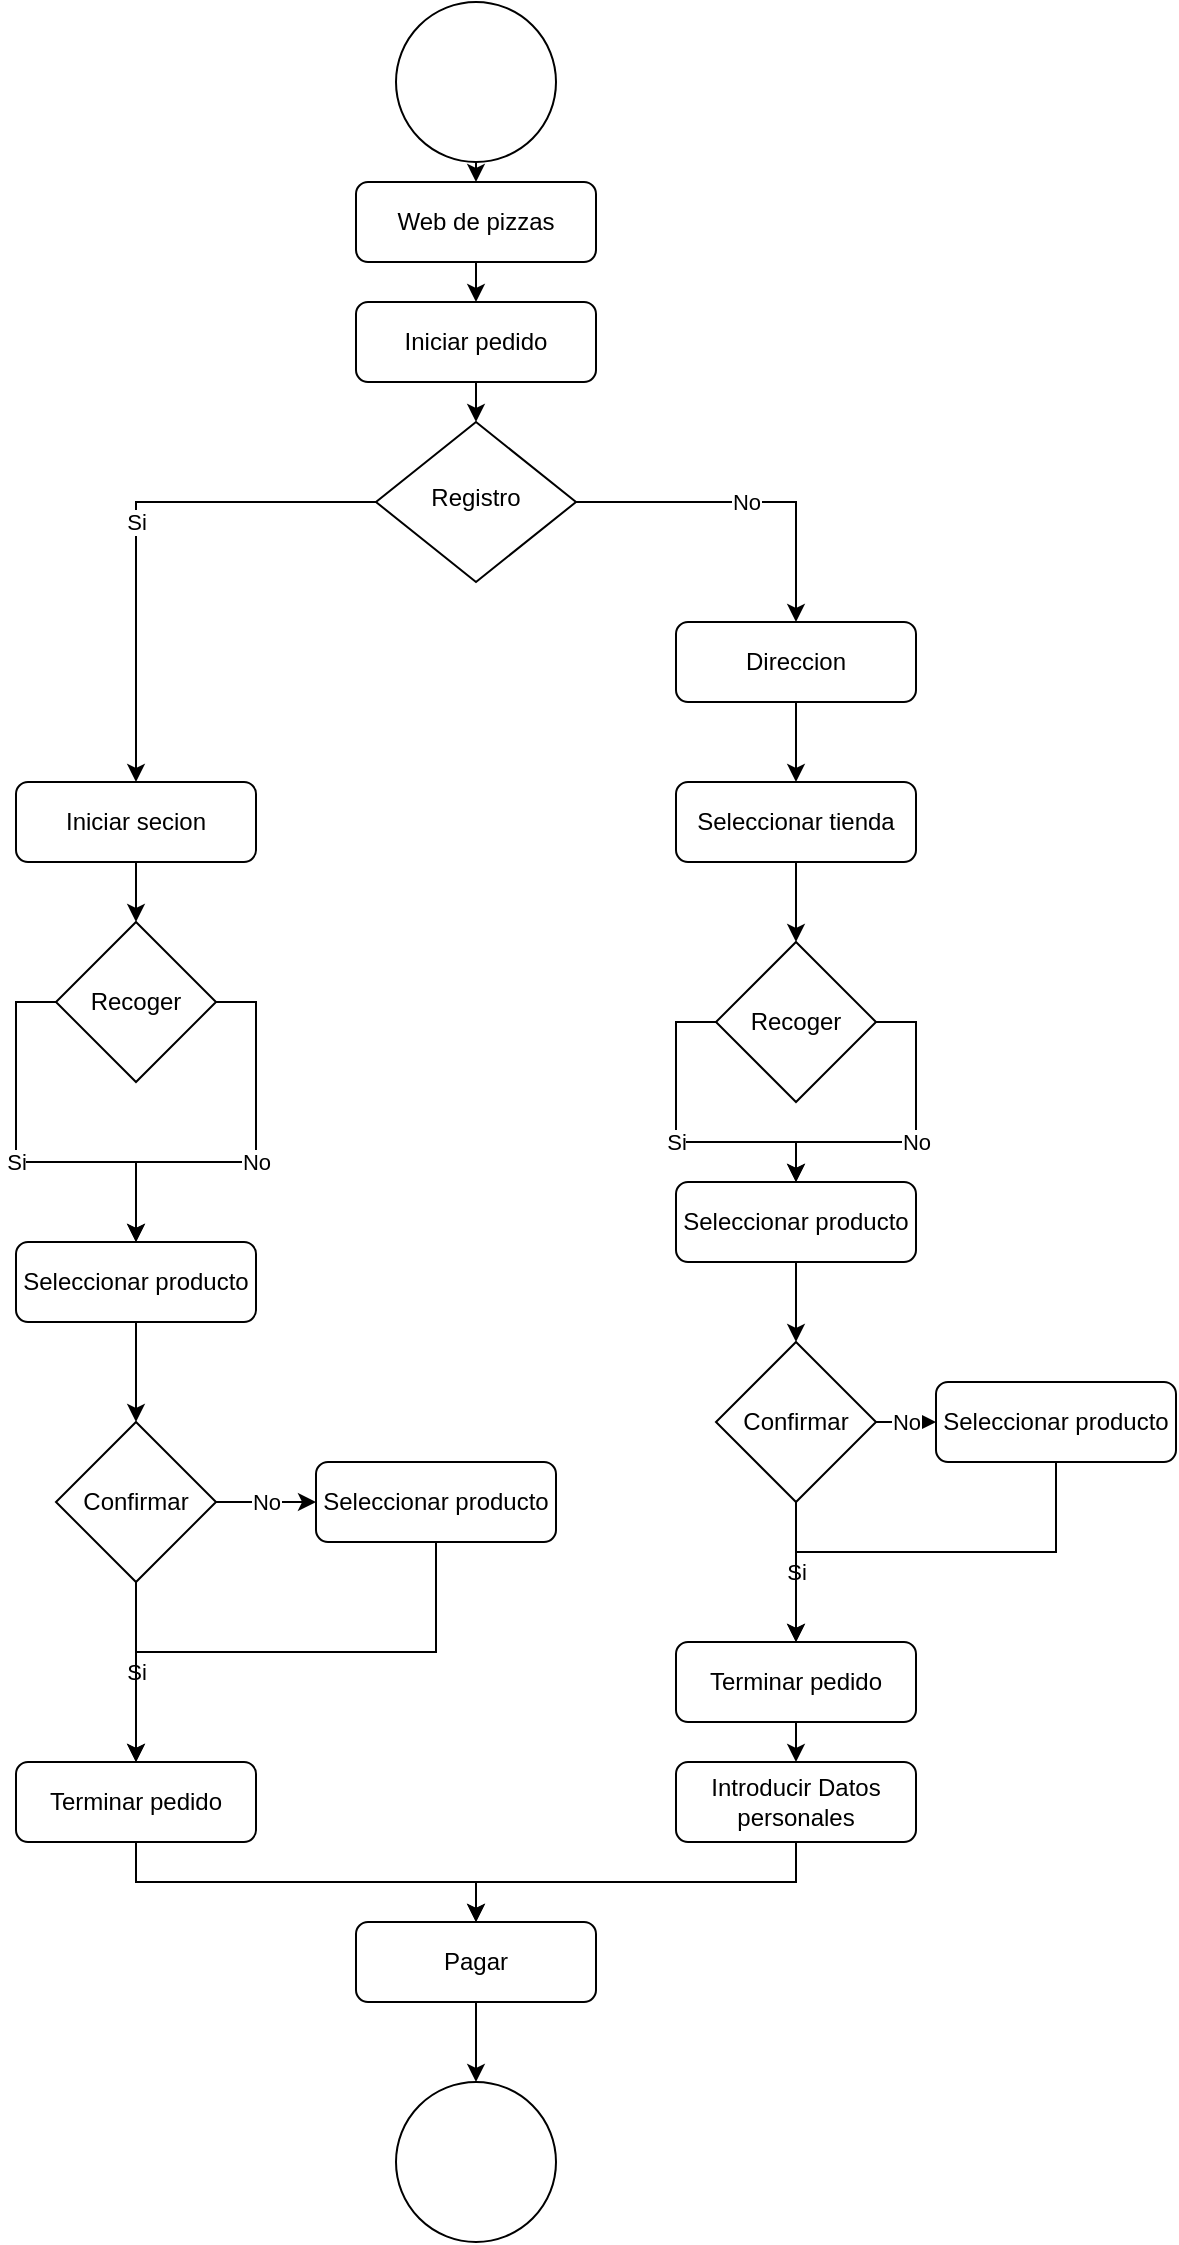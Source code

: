 <mxfile version="20.6.2" type="device"><diagram id="C5RBs43oDa-KdzZeNtuy" name="Page-1"><mxGraphModel dx="1406" dy="826" grid="1" gridSize="10" guides="1" tooltips="1" connect="1" arrows="1" fold="1" page="1" pageScale="1" pageWidth="827" pageHeight="1169" math="0" shadow="0"><root><mxCell id="WIyWlLk6GJQsqaUBKTNV-0"/><mxCell id="WIyWlLk6GJQsqaUBKTNV-1" parent="WIyWlLk6GJQsqaUBKTNV-0"/><mxCell id="tzgIK-G4Y8pZDyzkMgzP-5" style="edgeStyle=orthogonalEdgeStyle;rounded=0;orthogonalLoop=1;jettySize=auto;html=1;exitX=0.5;exitY=1;exitDx=0;exitDy=0;entryX=0.5;entryY=0;entryDx=0;entryDy=0;" parent="WIyWlLk6GJQsqaUBKTNV-1" source="WIyWlLk6GJQsqaUBKTNV-3" target="WIyWlLk6GJQsqaUBKTNV-7" edge="1"><mxGeometry relative="1" as="geometry"/></mxCell><mxCell id="WIyWlLk6GJQsqaUBKTNV-3" value="Web de pizzas" style="rounded=1;whiteSpace=wrap;html=1;fontSize=12;glass=0;strokeWidth=1;shadow=0;" parent="WIyWlLk6GJQsqaUBKTNV-1" vertex="1"><mxGeometry x="330" y="90" width="120" height="40" as="geometry"/></mxCell><mxCell id="tzgIK-G4Y8pZDyzkMgzP-7" value="Si" style="edgeStyle=orthogonalEdgeStyle;rounded=0;orthogonalLoop=1;jettySize=auto;html=1;exitX=0;exitY=0.5;exitDx=0;exitDy=0;" parent="WIyWlLk6GJQsqaUBKTNV-1" source="WIyWlLk6GJQsqaUBKTNV-6" target="WIyWlLk6GJQsqaUBKTNV-11" edge="1"><mxGeometry relative="1" as="geometry"/></mxCell><mxCell id="tzgIK-G4Y8pZDyzkMgzP-30" value="No" style="edgeStyle=orthogonalEdgeStyle;rounded=0;orthogonalLoop=1;jettySize=auto;html=1;exitX=1;exitY=0.5;exitDx=0;exitDy=0;entryX=0.5;entryY=0;entryDx=0;entryDy=0;" parent="WIyWlLk6GJQsqaUBKTNV-1" source="WIyWlLk6GJQsqaUBKTNV-6" target="WIyWlLk6GJQsqaUBKTNV-12" edge="1"><mxGeometry relative="1" as="geometry"/></mxCell><mxCell id="WIyWlLk6GJQsqaUBKTNV-6" value="Registro" style="rhombus;whiteSpace=wrap;html=1;shadow=0;fontFamily=Helvetica;fontSize=12;align=center;strokeWidth=1;spacing=6;spacingTop=-4;" parent="WIyWlLk6GJQsqaUBKTNV-1" vertex="1"><mxGeometry x="340" y="210" width="100" height="80" as="geometry"/></mxCell><mxCell id="tzgIK-G4Y8pZDyzkMgzP-6" style="edgeStyle=orthogonalEdgeStyle;rounded=0;orthogonalLoop=1;jettySize=auto;html=1;exitX=0.5;exitY=1;exitDx=0;exitDy=0;entryX=0.5;entryY=0;entryDx=0;entryDy=0;" parent="WIyWlLk6GJQsqaUBKTNV-1" source="WIyWlLk6GJQsqaUBKTNV-7" target="WIyWlLk6GJQsqaUBKTNV-6" edge="1"><mxGeometry relative="1" as="geometry"/></mxCell><mxCell id="WIyWlLk6GJQsqaUBKTNV-7" value="Iniciar pedido" style="rounded=1;whiteSpace=wrap;html=1;fontSize=12;glass=0;strokeWidth=1;shadow=0;" parent="WIyWlLk6GJQsqaUBKTNV-1" vertex="1"><mxGeometry x="330" y="150" width="120" height="40" as="geometry"/></mxCell><mxCell id="tzgIK-G4Y8pZDyzkMgzP-13" style="edgeStyle=orthogonalEdgeStyle;rounded=0;orthogonalLoop=1;jettySize=auto;html=1;exitX=0.5;exitY=1;exitDx=0;exitDy=0;" parent="WIyWlLk6GJQsqaUBKTNV-1" source="WIyWlLk6GJQsqaUBKTNV-11" target="tzgIK-G4Y8pZDyzkMgzP-12" edge="1"><mxGeometry relative="1" as="geometry"/></mxCell><mxCell id="WIyWlLk6GJQsqaUBKTNV-11" value="Iniciar secion" style="rounded=1;whiteSpace=wrap;html=1;fontSize=12;glass=0;strokeWidth=1;shadow=0;" parent="WIyWlLk6GJQsqaUBKTNV-1" vertex="1"><mxGeometry x="160" y="390" width="120" height="40" as="geometry"/></mxCell><mxCell id="tzgIK-G4Y8pZDyzkMgzP-11" value="" style="edgeStyle=orthogonalEdgeStyle;rounded=0;orthogonalLoop=1;jettySize=auto;html=1;" parent="WIyWlLk6GJQsqaUBKTNV-1" source="WIyWlLk6GJQsqaUBKTNV-12" target="tzgIK-G4Y8pZDyzkMgzP-10" edge="1"><mxGeometry relative="1" as="geometry"/></mxCell><mxCell id="WIyWlLk6GJQsqaUBKTNV-12" value="Direccion" style="rounded=1;whiteSpace=wrap;html=1;fontSize=12;glass=0;strokeWidth=1;shadow=0;" parent="WIyWlLk6GJQsqaUBKTNV-1" vertex="1"><mxGeometry x="490" y="310" width="120" height="40" as="geometry"/></mxCell><mxCell id="tzgIK-G4Y8pZDyzkMgzP-4" style="edgeStyle=orthogonalEdgeStyle;rounded=0;orthogonalLoop=1;jettySize=auto;html=1;exitX=0.5;exitY=1;exitDx=0;exitDy=0;entryX=0.5;entryY=0;entryDx=0;entryDy=0;" parent="WIyWlLk6GJQsqaUBKTNV-1" source="tzgIK-G4Y8pZDyzkMgzP-1" target="WIyWlLk6GJQsqaUBKTNV-3" edge="1"><mxGeometry relative="1" as="geometry"/></mxCell><mxCell id="tzgIK-G4Y8pZDyzkMgzP-1" value="" style="ellipse;whiteSpace=wrap;html=1;aspect=fixed;" parent="WIyWlLk6GJQsqaUBKTNV-1" vertex="1"><mxGeometry x="350" width="80" height="80" as="geometry"/></mxCell><mxCell id="tzgIK-G4Y8pZDyzkMgzP-14" style="edgeStyle=orthogonalEdgeStyle;rounded=0;orthogonalLoop=1;jettySize=auto;html=1;exitX=0.5;exitY=1;exitDx=0;exitDy=0;entryX=0.5;entryY=0;entryDx=0;entryDy=0;" parent="WIyWlLk6GJQsqaUBKTNV-1" source="tzgIK-G4Y8pZDyzkMgzP-10" target="tzgIK-G4Y8pZDyzkMgzP-26" edge="1"><mxGeometry relative="1" as="geometry"><mxPoint x="390" y="470" as="targetPoint"/></mxGeometry></mxCell><mxCell id="tzgIK-G4Y8pZDyzkMgzP-10" value="Seleccionar tienda" style="rounded=1;whiteSpace=wrap;html=1;fontSize=12;glass=0;strokeWidth=1;shadow=0;" parent="WIyWlLk6GJQsqaUBKTNV-1" vertex="1"><mxGeometry x="490" y="390" width="120" height="40" as="geometry"/></mxCell><mxCell id="tzgIK-G4Y8pZDyzkMgzP-16" value="Si" style="edgeStyle=orthogonalEdgeStyle;rounded=0;orthogonalLoop=1;jettySize=auto;html=1;exitX=0;exitY=0.5;exitDx=0;exitDy=0;entryX=0.5;entryY=0;entryDx=0;entryDy=0;" parent="WIyWlLk6GJQsqaUBKTNV-1" source="tzgIK-G4Y8pZDyzkMgzP-12" target="tzgIK-G4Y8pZDyzkMgzP-15" edge="1"><mxGeometry relative="1" as="geometry"/></mxCell><mxCell id="tzgIK-G4Y8pZDyzkMgzP-17" value="No" style="edgeStyle=orthogonalEdgeStyle;rounded=0;orthogonalLoop=1;jettySize=auto;html=1;exitX=1;exitY=0.5;exitDx=0;exitDy=0;entryX=0.5;entryY=0;entryDx=0;entryDy=0;" parent="WIyWlLk6GJQsqaUBKTNV-1" source="tzgIK-G4Y8pZDyzkMgzP-12" target="tzgIK-G4Y8pZDyzkMgzP-15" edge="1"><mxGeometry relative="1" as="geometry"><mxPoint x="390" y="590" as="targetPoint"/></mxGeometry></mxCell><mxCell id="tzgIK-G4Y8pZDyzkMgzP-12" value="Recoger" style="rhombus;whiteSpace=wrap;html=1;" parent="WIyWlLk6GJQsqaUBKTNV-1" vertex="1"><mxGeometry x="180" y="460" width="80" height="80" as="geometry"/></mxCell><mxCell id="tzgIK-G4Y8pZDyzkMgzP-38" style="edgeStyle=orthogonalEdgeStyle;rounded=0;orthogonalLoop=1;jettySize=auto;html=1;exitX=0.5;exitY=1;exitDx=0;exitDy=0;entryX=0.5;entryY=0;entryDx=0;entryDy=0;" parent="WIyWlLk6GJQsqaUBKTNV-1" source="tzgIK-G4Y8pZDyzkMgzP-15" target="tzgIK-G4Y8pZDyzkMgzP-35" edge="1"><mxGeometry relative="1" as="geometry"/></mxCell><mxCell id="tzgIK-G4Y8pZDyzkMgzP-15" value="Seleccionar producto" style="rounded=1;whiteSpace=wrap;html=1;fontSize=12;glass=0;strokeWidth=1;shadow=0;" parent="WIyWlLk6GJQsqaUBKTNV-1" vertex="1"><mxGeometry x="160" y="620" width="120" height="40" as="geometry"/></mxCell><mxCell id="tzgIK-G4Y8pZDyzkMgzP-31" style="edgeStyle=orthogonalEdgeStyle;rounded=0;orthogonalLoop=1;jettySize=auto;html=1;exitX=0.5;exitY=1;exitDx=0;exitDy=0;entryX=0.5;entryY=0;entryDx=0;entryDy=0;" parent="WIyWlLk6GJQsqaUBKTNV-1" source="tzgIK-G4Y8pZDyzkMgzP-20" target="tzgIK-G4Y8pZDyzkMgzP-22" edge="1"><mxGeometry relative="1" as="geometry"/></mxCell><mxCell id="tzgIK-G4Y8pZDyzkMgzP-20" value="Terminar pedido" style="rounded=1;whiteSpace=wrap;html=1;fontSize=12;glass=0;strokeWidth=1;shadow=0;" parent="WIyWlLk6GJQsqaUBKTNV-1" vertex="1"><mxGeometry x="160" y="880" width="120" height="40" as="geometry"/></mxCell><mxCell id="tzgIK-G4Y8pZDyzkMgzP-51" style="edgeStyle=orthogonalEdgeStyle;rounded=0;orthogonalLoop=1;jettySize=auto;html=1;exitX=0.5;exitY=1;exitDx=0;exitDy=0;entryX=0.5;entryY=0;entryDx=0;entryDy=0;" parent="WIyWlLk6GJQsqaUBKTNV-1" source="tzgIK-G4Y8pZDyzkMgzP-22" target="tzgIK-G4Y8pZDyzkMgzP-23" edge="1"><mxGeometry relative="1" as="geometry"/></mxCell><mxCell id="tzgIK-G4Y8pZDyzkMgzP-22" value="Pagar" style="rounded=1;whiteSpace=wrap;html=1;fontSize=12;glass=0;strokeWidth=1;shadow=0;" parent="WIyWlLk6GJQsqaUBKTNV-1" vertex="1"><mxGeometry x="330" y="960" width="120" height="40" as="geometry"/></mxCell><mxCell id="tzgIK-G4Y8pZDyzkMgzP-23" value="" style="ellipse;whiteSpace=wrap;html=1;aspect=fixed;" parent="WIyWlLk6GJQsqaUBKTNV-1" vertex="1"><mxGeometry x="350" y="1040" width="80" height="80" as="geometry"/></mxCell><mxCell id="tzgIK-G4Y8pZDyzkMgzP-24" value="Si" style="edgeStyle=orthogonalEdgeStyle;rounded=0;orthogonalLoop=1;jettySize=auto;html=1;exitX=0;exitY=0.5;exitDx=0;exitDy=0;entryX=0.5;entryY=0;entryDx=0;entryDy=0;" parent="WIyWlLk6GJQsqaUBKTNV-1" source="tzgIK-G4Y8pZDyzkMgzP-26" target="tzgIK-G4Y8pZDyzkMgzP-28" edge="1"><mxGeometry relative="1" as="geometry"/></mxCell><mxCell id="tzgIK-G4Y8pZDyzkMgzP-25" value="No" style="edgeStyle=orthogonalEdgeStyle;rounded=0;orthogonalLoop=1;jettySize=auto;html=1;exitX=1;exitY=0.5;exitDx=0;exitDy=0;entryX=0.5;entryY=0;entryDx=0;entryDy=0;" parent="WIyWlLk6GJQsqaUBKTNV-1" source="tzgIK-G4Y8pZDyzkMgzP-26" target="tzgIK-G4Y8pZDyzkMgzP-28" edge="1"><mxGeometry relative="1" as="geometry"><mxPoint x="560" y="590" as="targetPoint"/></mxGeometry></mxCell><mxCell id="tzgIK-G4Y8pZDyzkMgzP-26" value="Recoger" style="rhombus;whiteSpace=wrap;html=1;" parent="WIyWlLk6GJQsqaUBKTNV-1" vertex="1"><mxGeometry x="510" y="470" width="80" height="80" as="geometry"/></mxCell><mxCell id="tzgIK-G4Y8pZDyzkMgzP-40" style="edgeStyle=orthogonalEdgeStyle;rounded=0;orthogonalLoop=1;jettySize=auto;html=1;exitX=0.5;exitY=1;exitDx=0;exitDy=0;entryX=0.5;entryY=0;entryDx=0;entryDy=0;" parent="WIyWlLk6GJQsqaUBKTNV-1" source="tzgIK-G4Y8pZDyzkMgzP-28" target="tzgIK-G4Y8pZDyzkMgzP-36" edge="1"><mxGeometry relative="1" as="geometry"/></mxCell><mxCell id="tzgIK-G4Y8pZDyzkMgzP-28" value="Seleccionar producto" style="rounded=1;whiteSpace=wrap;html=1;fontSize=12;glass=0;strokeWidth=1;shadow=0;" parent="WIyWlLk6GJQsqaUBKTNV-1" vertex="1"><mxGeometry x="490" y="590" width="120" height="40" as="geometry"/></mxCell><mxCell id="tzgIK-G4Y8pZDyzkMgzP-33" style="edgeStyle=orthogonalEdgeStyle;rounded=0;orthogonalLoop=1;jettySize=auto;html=1;exitX=0.5;exitY=1;exitDx=0;exitDy=0;entryX=0.5;entryY=0;entryDx=0;entryDy=0;" parent="WIyWlLk6GJQsqaUBKTNV-1" source="tzgIK-G4Y8pZDyzkMgzP-29" target="tzgIK-G4Y8pZDyzkMgzP-32" edge="1"><mxGeometry relative="1" as="geometry"/></mxCell><mxCell id="tzgIK-G4Y8pZDyzkMgzP-29" value="Terminar pedido" style="rounded=1;whiteSpace=wrap;html=1;fontSize=12;glass=0;strokeWidth=1;shadow=0;" parent="WIyWlLk6GJQsqaUBKTNV-1" vertex="1"><mxGeometry x="490" y="820" width="120" height="40" as="geometry"/></mxCell><mxCell id="tzgIK-G4Y8pZDyzkMgzP-34" style="edgeStyle=orthogonalEdgeStyle;rounded=0;orthogonalLoop=1;jettySize=auto;html=1;exitX=0.5;exitY=1;exitDx=0;exitDy=0;entryX=0.5;entryY=0;entryDx=0;entryDy=0;" parent="WIyWlLk6GJQsqaUBKTNV-1" source="tzgIK-G4Y8pZDyzkMgzP-32" target="tzgIK-G4Y8pZDyzkMgzP-22" edge="1"><mxGeometry relative="1" as="geometry"/></mxCell><mxCell id="tzgIK-G4Y8pZDyzkMgzP-32" value="Introducir Datos personales" style="rounded=1;whiteSpace=wrap;html=1;fontSize=12;glass=0;strokeWidth=1;shadow=0;" parent="WIyWlLk6GJQsqaUBKTNV-1" vertex="1"><mxGeometry x="490" y="880" width="120" height="40" as="geometry"/></mxCell><mxCell id="tzgIK-G4Y8pZDyzkMgzP-44" value="Si" style="edgeStyle=orthogonalEdgeStyle;rounded=0;orthogonalLoop=1;jettySize=auto;html=1;exitX=0.5;exitY=1;exitDx=0;exitDy=0;entryX=0.5;entryY=0;entryDx=0;entryDy=0;" parent="WIyWlLk6GJQsqaUBKTNV-1" source="tzgIK-G4Y8pZDyzkMgzP-35" target="tzgIK-G4Y8pZDyzkMgzP-20" edge="1"><mxGeometry relative="1" as="geometry"/></mxCell><mxCell id="tzgIK-G4Y8pZDyzkMgzP-54" value="No" style="edgeStyle=orthogonalEdgeStyle;rounded=0;orthogonalLoop=1;jettySize=auto;html=1;exitX=1;exitY=0.5;exitDx=0;exitDy=0;entryX=0;entryY=0.5;entryDx=0;entryDy=0;" parent="WIyWlLk6GJQsqaUBKTNV-1" source="tzgIK-G4Y8pZDyzkMgzP-35" target="tzgIK-G4Y8pZDyzkMgzP-52" edge="1"><mxGeometry relative="1" as="geometry"/></mxCell><mxCell id="tzgIK-G4Y8pZDyzkMgzP-35" value="Confirmar" style="rhombus;whiteSpace=wrap;html=1;" parent="WIyWlLk6GJQsqaUBKTNV-1" vertex="1"><mxGeometry x="180" y="710" width="80" height="80" as="geometry"/></mxCell><mxCell id="tzgIK-G4Y8pZDyzkMgzP-42" value="Si" style="edgeStyle=orthogonalEdgeStyle;rounded=0;orthogonalLoop=1;jettySize=auto;html=1;exitX=0.5;exitY=1;exitDx=0;exitDy=0;entryX=0.5;entryY=0;entryDx=0;entryDy=0;" parent="WIyWlLk6GJQsqaUBKTNV-1" source="tzgIK-G4Y8pZDyzkMgzP-36" target="tzgIK-G4Y8pZDyzkMgzP-29" edge="1"><mxGeometry relative="1" as="geometry"/></mxCell><mxCell id="tzgIK-G4Y8pZDyzkMgzP-57" value="No" style="edgeStyle=orthogonalEdgeStyle;rounded=0;orthogonalLoop=1;jettySize=auto;html=1;exitX=1;exitY=0.5;exitDx=0;exitDy=0;entryX=0;entryY=0.5;entryDx=0;entryDy=0;" parent="WIyWlLk6GJQsqaUBKTNV-1" source="tzgIK-G4Y8pZDyzkMgzP-36" target="tzgIK-G4Y8pZDyzkMgzP-56" edge="1"><mxGeometry relative="1" as="geometry"/></mxCell><mxCell id="tzgIK-G4Y8pZDyzkMgzP-36" value="Confirmar" style="rhombus;whiteSpace=wrap;html=1;" parent="WIyWlLk6GJQsqaUBKTNV-1" vertex="1"><mxGeometry x="510" y="670" width="80" height="80" as="geometry"/></mxCell><mxCell id="tzgIK-G4Y8pZDyzkMgzP-55" style="edgeStyle=orthogonalEdgeStyle;rounded=0;orthogonalLoop=1;jettySize=auto;html=1;exitX=0.5;exitY=1;exitDx=0;exitDy=0;entryX=0.5;entryY=0;entryDx=0;entryDy=0;" parent="WIyWlLk6GJQsqaUBKTNV-1" source="tzgIK-G4Y8pZDyzkMgzP-52" target="tzgIK-G4Y8pZDyzkMgzP-20" edge="1"><mxGeometry relative="1" as="geometry"/></mxCell><mxCell id="tzgIK-G4Y8pZDyzkMgzP-52" value="Seleccionar producto" style="rounded=1;whiteSpace=wrap;html=1;fontSize=12;glass=0;strokeWidth=1;shadow=0;" parent="WIyWlLk6GJQsqaUBKTNV-1" vertex="1"><mxGeometry x="310" y="730" width="120" height="40" as="geometry"/></mxCell><mxCell id="tzgIK-G4Y8pZDyzkMgzP-58" style="edgeStyle=orthogonalEdgeStyle;rounded=0;orthogonalLoop=1;jettySize=auto;html=1;exitX=0.5;exitY=1;exitDx=0;exitDy=0;entryX=0.5;entryY=0;entryDx=0;entryDy=0;" parent="WIyWlLk6GJQsqaUBKTNV-1" source="tzgIK-G4Y8pZDyzkMgzP-56" target="tzgIK-G4Y8pZDyzkMgzP-29" edge="1"><mxGeometry relative="1" as="geometry"/></mxCell><mxCell id="tzgIK-G4Y8pZDyzkMgzP-56" value="Seleccionar producto" style="rounded=1;whiteSpace=wrap;html=1;fontSize=12;glass=0;strokeWidth=1;shadow=0;" parent="WIyWlLk6GJQsqaUBKTNV-1" vertex="1"><mxGeometry x="620" y="690" width="120" height="40" as="geometry"/></mxCell></root></mxGraphModel></diagram></mxfile>